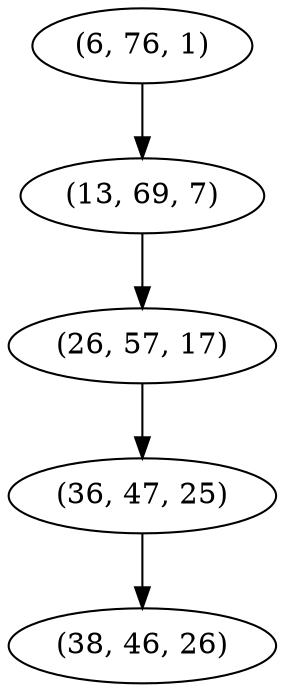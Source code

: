 digraph tree {
    "(6, 76, 1)";
    "(13, 69, 7)";
    "(26, 57, 17)";
    "(36, 47, 25)";
    "(38, 46, 26)";
    "(6, 76, 1)" -> "(13, 69, 7)";
    "(13, 69, 7)" -> "(26, 57, 17)";
    "(26, 57, 17)" -> "(36, 47, 25)";
    "(36, 47, 25)" -> "(38, 46, 26)";
}
